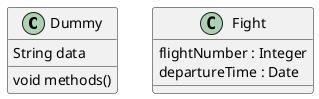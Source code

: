 @startuml

class Dummy{
    String data
    void methods()
}

class Fight {
    flightNumber : Integer
    departureTime : Date
}

@enduml

